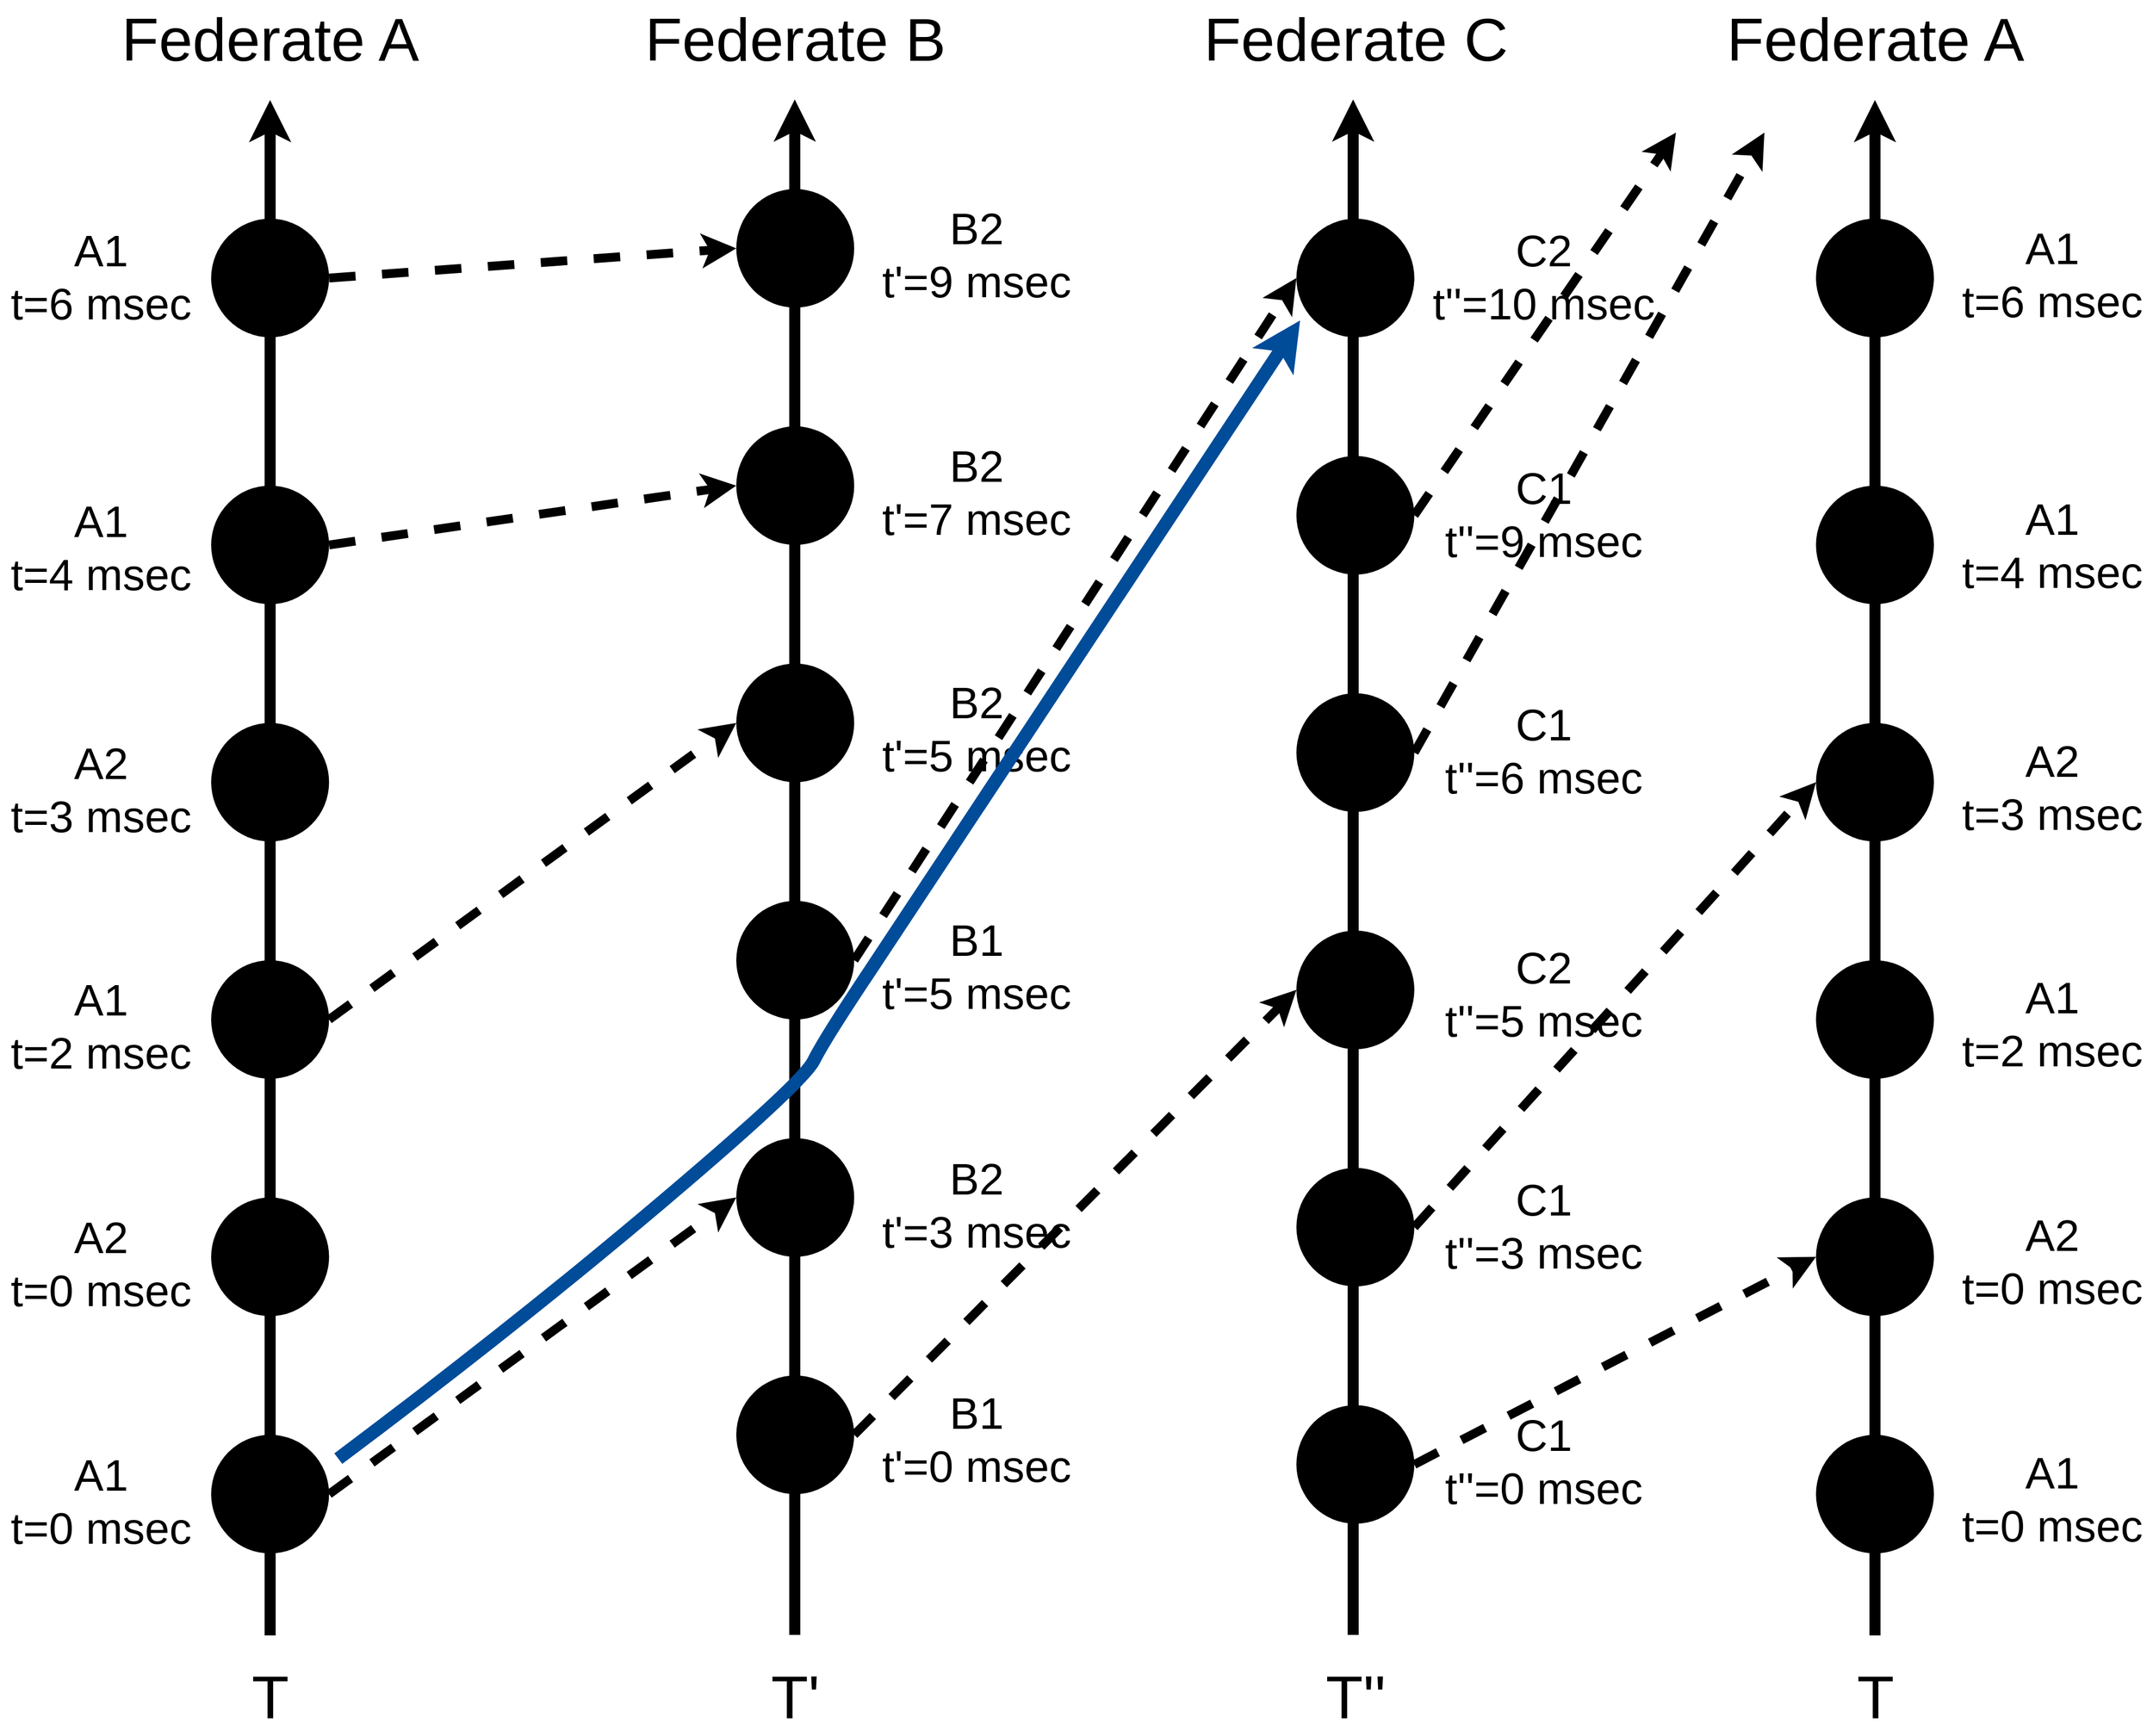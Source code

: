 <mxfile version="14.1.8" type="device"><diagram id="qD_MyJ8SRZW1tn25mIpv" name="Page-1"><mxGraphModel dx="3473" dy="-3133" grid="0" gridSize="10" guides="0" tooltips="1" connect="1" arrows="1" fold="1" page="0" pageScale="1" pageWidth="850" pageHeight="1100" math="0" shadow="0"><root><mxCell id="0"/><mxCell id="1" parent="0"/><mxCell id="9KNmGFtIlW_O9gx8QaVO-1" value="" style="group" vertex="1" connectable="0" parent="1"><mxGeometry x="239.997" y="5600" width="1945.003" height="1569.996" as="geometry"/></mxCell><mxCell id="9KNmGFtIlW_O9gx8QaVO-2" value="" style="shape=ellipse;strokeColor=none;html=1;fillColor=#000000;" vertex="1" parent="9KNmGFtIlW_O9gx8QaVO-1"><mxGeometry x="190.0" y="1298.421" width="106.667" height="107.368" as="geometry"/></mxCell><mxCell id="9KNmGFtIlW_O9gx8QaVO-3" value="" style="shape=ellipse;strokeColor=none;html=1;fillColor=#000000;" vertex="1" parent="9KNmGFtIlW_O9gx8QaVO-1"><mxGeometry x="190.0" y="868.947" width="106.667" height="107.368" as="geometry"/></mxCell><mxCell id="9KNmGFtIlW_O9gx8QaVO-4" value="" style="shape=ellipse;strokeColor=none;html=1;fillColor=#000000;" vertex="1" parent="9KNmGFtIlW_O9gx8QaVO-1"><mxGeometry x="190.0" y="654.211" width="106.667" height="107.368" as="geometry"/></mxCell><mxCell id="9KNmGFtIlW_O9gx8QaVO-5" value="" style="shape=ellipse;strokeColor=none;html=1;fillColor=#000000;" vertex="1" parent="9KNmGFtIlW_O9gx8QaVO-1"><mxGeometry x="665.003" y="1244.737" width="106.667" height="107.368" as="geometry"/></mxCell><mxCell id="9KNmGFtIlW_O9gx8QaVO-6" value="&lt;font style=&quot;font-size: 40px;&quot;&gt;B1&lt;br style=&quot;font-size: 40px;&quot;&gt;t'=0 msec&lt;/font&gt;" style="text;html=1;align=center;verticalAlign=middle;resizable=0;points=[];autosize=1;fontSize=40;" vertex="1" parent="9KNmGFtIlW_O9gx8QaVO-1"><mxGeometry x="787.01" y="1252.107" width="190" height="100" as="geometry"/></mxCell><mxCell id="9KNmGFtIlW_O9gx8QaVO-7" value="" style="shape=ellipse;strokeColor=none;html=1;fillColor=#000000;" vertex="1" parent="9KNmGFtIlW_O9gx8QaVO-1"><mxGeometry x="665.003" y="1030" width="106.667" height="107.368" as="geometry"/></mxCell><mxCell id="9KNmGFtIlW_O9gx8QaVO-8" value="&lt;font style=&quot;font-size: 40px&quot;&gt;B2&lt;br style=&quot;font-size: 40px&quot;&gt;t'=3 msec&lt;/font&gt;" style="text;html=1;align=center;verticalAlign=middle;resizable=0;points=[];autosize=1;fontSize=40;" vertex="1" parent="9KNmGFtIlW_O9gx8QaVO-1"><mxGeometry x="787.01" y="1040" width="190" height="100" as="geometry"/></mxCell><mxCell id="9KNmGFtIlW_O9gx8QaVO-9" value="" style="shape=ellipse;strokeColor=none;html=1;fillColor=#000000;" vertex="1" parent="9KNmGFtIlW_O9gx8QaVO-1"><mxGeometry x="190.0" y="1083.684" width="106.667" height="107.368" as="geometry"/></mxCell><mxCell id="9KNmGFtIlW_O9gx8QaVO-10" value="" style="shape=ellipse;strokeColor=none;html=1;fillColor=#000000;" vertex="1" parent="9KNmGFtIlW_O9gx8QaVO-1"><mxGeometry x="665.003" y="815.263" width="106.667" height="107.368" as="geometry"/></mxCell><mxCell id="9KNmGFtIlW_O9gx8QaVO-11" value="&lt;font style=&quot;font-size: 40px&quot;&gt;B1&lt;br style=&quot;font-size: 40px&quot;&gt;t'=5 msec&lt;/font&gt;" style="text;html=1;align=center;verticalAlign=middle;resizable=0;points=[];autosize=1;fontSize=40;" vertex="1" parent="9KNmGFtIlW_O9gx8QaVO-1"><mxGeometry x="787.007" y="824.213" width="190" height="100" as="geometry"/></mxCell><mxCell id="9KNmGFtIlW_O9gx8QaVO-12" value="" style="shape=ellipse;strokeColor=none;html=1;fillColor=#000000;" vertex="1" parent="9KNmGFtIlW_O9gx8QaVO-1"><mxGeometry x="190.0" y="439.474" width="106.667" height="107.368" as="geometry"/></mxCell><mxCell id="9KNmGFtIlW_O9gx8QaVO-13" value="" style="shape=ellipse;strokeColor=none;html=1;fillColor=#000000;" vertex="1" parent="9KNmGFtIlW_O9gx8QaVO-1"><mxGeometry x="190.0" y="197.895" width="106.667" height="107.368" as="geometry"/></mxCell><mxCell id="9KNmGFtIlW_O9gx8QaVO-14" value="" style="shape=ellipse;strokeColor=none;html=1;fillColor=#000000;" vertex="1" parent="9KNmGFtIlW_O9gx8QaVO-1"><mxGeometry x="665.003" y="600.526" width="106.667" height="107.368" as="geometry"/></mxCell><mxCell id="9KNmGFtIlW_O9gx8QaVO-15" value="&lt;font style=&quot;font-size: 40px&quot;&gt;B2&lt;br style=&quot;font-size: 40px&quot;&gt;t'=5 msec&lt;/font&gt;" style="text;html=1;align=center;verticalAlign=middle;resizable=0;points=[];autosize=1;fontSize=40;" vertex="1" parent="9KNmGFtIlW_O9gx8QaVO-1"><mxGeometry x="787.007" y="609.476" width="190" height="100" as="geometry"/></mxCell><mxCell id="9KNmGFtIlW_O9gx8QaVO-16" value="" style="shape=ellipse;strokeColor=none;html=1;fillColor=#000000;" vertex="1" parent="9KNmGFtIlW_O9gx8QaVO-1"><mxGeometry x="665.003" y="385.789" width="106.667" height="107.368" as="geometry"/></mxCell><mxCell id="9KNmGFtIlW_O9gx8QaVO-17" value="&lt;font style=&quot;font-size: 40px&quot;&gt;B2&lt;br style=&quot;font-size: 40px&quot;&gt;t'=7 msec&lt;/font&gt;" style="text;html=1;align=center;verticalAlign=middle;resizable=0;points=[];autosize=1;fontSize=40;" vertex="1" parent="9KNmGFtIlW_O9gx8QaVO-1"><mxGeometry x="787.007" y="394.739" width="190" height="100" as="geometry"/></mxCell><mxCell id="9KNmGFtIlW_O9gx8QaVO-18" value="" style="shape=ellipse;strokeColor=none;html=1;fillColor=#000000;" vertex="1" parent="9KNmGFtIlW_O9gx8QaVO-1"><mxGeometry x="665.003" y="171.053" width="106.667" height="107.368" as="geometry"/></mxCell><mxCell id="9KNmGFtIlW_O9gx8QaVO-19" value="&lt;font style=&quot;font-size: 40px&quot;&gt;B2&lt;br style=&quot;font-size: 40px&quot;&gt;t'=9 msec&lt;/font&gt;" style="text;html=1;align=center;verticalAlign=middle;resizable=0;points=[];autosize=1;fontSize=40;" vertex="1" parent="9KNmGFtIlW_O9gx8QaVO-1"><mxGeometry x="787.007" y="180.003" width="190" height="100" as="geometry"/></mxCell><mxCell id="9KNmGFtIlW_O9gx8QaVO-20" value="&lt;span style=&quot;font-size: 55px;&quot;&gt;Federate A&lt;/span&gt;" style="text;html=1;align=center;verticalAlign=middle;resizable=0;points=[];autosize=1;fontSize=55;" vertex="1" parent="9KNmGFtIlW_O9gx8QaVO-1"><mxGeometry x="103.33" width="280" height="70" as="geometry"/></mxCell><mxCell id="9KNmGFtIlW_O9gx8QaVO-21" value="&lt;font style=&quot;font-size: 55px&quot;&gt;Federate B&lt;/font&gt;" style="text;html=1;align=center;verticalAlign=middle;resizable=0;points=[];autosize=1;" vertex="1" parent="9KNmGFtIlW_O9gx8QaVO-1"><mxGeometry x="573.333" y="20" width="290" height="30" as="geometry"/></mxCell><mxCell id="9KNmGFtIlW_O9gx8QaVO-22" value="" style="endArrow=classic;html=1;strokeWidth=10;" edge="1" parent="9KNmGFtIlW_O9gx8QaVO-1"><mxGeometry x="-76.667" y="10" width="50" height="50" as="geometry"><mxPoint x="243.333" y="1480" as="sourcePoint"/><mxPoint x="243.333" y="90.526" as="targetPoint"/><Array as="points"/></mxGeometry></mxCell><mxCell id="9KNmGFtIlW_O9gx8QaVO-23" value="&lt;font style=&quot;font-size: 55px&quot;&gt;T&lt;br style=&quot;font-size: 55px&quot;&gt;&lt;/font&gt;" style="text;html=1;align=center;verticalAlign=middle;resizable=0;points=[];autosize=1;fontSize=55;" vertex="1" parent="9KNmGFtIlW_O9gx8QaVO-1"><mxGeometry x="218.333" y="1499.996" width="50" height="70" as="geometry"/></mxCell><mxCell id="9KNmGFtIlW_O9gx8QaVO-24" value="&lt;font style=&quot;font-size: 55px;&quot;&gt;T'&lt;br style=&quot;font-size: 55px;&quot;&gt;&lt;/font&gt;" style="text;html=1;align=center;verticalAlign=middle;resizable=0;points=[];autosize=1;fontSize=55;" vertex="1" parent="9KNmGFtIlW_O9gx8QaVO-1"><mxGeometry x="688.337" y="1499.996" width="60" height="70" as="geometry"/></mxCell><mxCell id="9KNmGFtIlW_O9gx8QaVO-25" value="" style="shape=ellipse;strokeColor=none;html=1;fillColor=#000000;" vertex="1" parent="9KNmGFtIlW_O9gx8QaVO-1"><mxGeometry x="1171.67" y="1271.579" width="106.667" height="107.368" as="geometry"/></mxCell><mxCell id="9KNmGFtIlW_O9gx8QaVO-26" value="&lt;font style=&quot;font-size: 40px;&quot;&gt;C1&lt;br style=&quot;font-size: 40px;&quot;&gt;t''=0 msec&lt;/font&gt;" style="text;html=1;align=center;verticalAlign=middle;resizable=0;points=[];autosize=1;fontSize=40;" vertex="1" parent="9KNmGFtIlW_O9gx8QaVO-1"><mxGeometry x="1300.003" y="1271.579" width="190" height="100" as="geometry"/></mxCell><mxCell id="9KNmGFtIlW_O9gx8QaVO-27" value="" style="shape=ellipse;strokeColor=none;html=1;fillColor=#000000;" vertex="1" parent="9KNmGFtIlW_O9gx8QaVO-1"><mxGeometry x="1171.67" y="842.105" width="106.667" height="107.368" as="geometry"/></mxCell><mxCell id="9KNmGFtIlW_O9gx8QaVO-28" value="" style="shape=ellipse;strokeColor=none;html=1;fillColor=#000000;" vertex="1" parent="9KNmGFtIlW_O9gx8QaVO-1"><mxGeometry x="1171.67" y="627.368" width="106.667" height="107.368" as="geometry"/></mxCell><mxCell id="9KNmGFtIlW_O9gx8QaVO-29" value="&lt;font style=&quot;font-size: 40px&quot;&gt;C1&lt;br style=&quot;font-size: 40px&quot;&gt;t''=6 msec&lt;/font&gt;" style="text;html=1;align=center;verticalAlign=middle;resizable=0;points=[];autosize=1;fontSize=40;" vertex="1" parent="9KNmGFtIlW_O9gx8QaVO-1"><mxGeometry x="1300" y="629.478" width="190" height="100" as="geometry"/></mxCell><mxCell id="9KNmGFtIlW_O9gx8QaVO-30" value="" style="shape=ellipse;strokeColor=none;html=1;fillColor=#000000;" vertex="1" parent="9KNmGFtIlW_O9gx8QaVO-1"><mxGeometry x="1171.67" y="412.632" width="106.667" height="107.368" as="geometry"/></mxCell><mxCell id="9KNmGFtIlW_O9gx8QaVO-31" value="&lt;font style=&quot;font-size: 40px&quot;&gt;C1&lt;br style=&quot;font-size: 40px&quot;&gt;t''=9 msec&lt;/font&gt;" style="text;html=1;align=center;verticalAlign=middle;resizable=0;points=[];autosize=1;fontSize=40;" vertex="1" parent="9KNmGFtIlW_O9gx8QaVO-1"><mxGeometry x="1300" y="414.742" width="190" height="100" as="geometry"/></mxCell><mxCell id="9KNmGFtIlW_O9gx8QaVO-32" value="" style="shape=ellipse;strokeColor=none;html=1;fillColor=#000000;" vertex="1" parent="9KNmGFtIlW_O9gx8QaVO-1"><mxGeometry x="1171.67" y="197.895" width="106.667" height="107.368" as="geometry"/></mxCell><mxCell id="9KNmGFtIlW_O9gx8QaVO-33" value="&lt;font style=&quot;font-size: 40px&quot;&gt;C2&lt;br style=&quot;font-size: 40px&quot;&gt;t''=10 msec&lt;/font&gt;" style="text;html=1;align=center;verticalAlign=middle;resizable=0;points=[];autosize=1;fontSize=40;" vertex="1" parent="9KNmGFtIlW_O9gx8QaVO-1"><mxGeometry x="1285" y="200.005" width="220" height="100" as="geometry"/></mxCell><mxCell id="9KNmGFtIlW_O9gx8QaVO-34" value="&lt;span style=&quot;font-size: 55px;&quot;&gt;Federate C&lt;/span&gt;" style="text;html=1;align=center;verticalAlign=middle;resizable=0;points=[];autosize=1;fontSize=55;" vertex="1" parent="9KNmGFtIlW_O9gx8QaVO-1"><mxGeometry x="1080.007" width="290" height="70" as="geometry"/></mxCell><mxCell id="9KNmGFtIlW_O9gx8QaVO-35" value="&lt;font style=&quot;font-size: 55px;&quot;&gt;T''&lt;br style=&quot;font-size: 55px;&quot;&gt;&lt;/font&gt;" style="text;html=1;align=center;verticalAlign=middle;resizable=0;points=[];autosize=1;fontSize=55;" vertex="1" parent="9KNmGFtIlW_O9gx8QaVO-1"><mxGeometry x="1190.003" y="1499.996" width="70" height="70" as="geometry"/></mxCell><mxCell id="9KNmGFtIlW_O9gx8QaVO-36" value="" style="shape=ellipse;strokeColor=none;html=1;fillColor=#000000;" vertex="1" parent="9KNmGFtIlW_O9gx8QaVO-1"><mxGeometry x="1171.67" y="1056.842" width="106.667" height="107.368" as="geometry"/></mxCell><mxCell id="9KNmGFtIlW_O9gx8QaVO-37" value="&lt;font style=&quot;font-size: 40px&quot;&gt;C1&lt;br style=&quot;font-size: 40px&quot;&gt;t''=3 msec&lt;/font&gt;" style="text;html=1;align=center;verticalAlign=middle;resizable=0;points=[];autosize=1;fontSize=40;" vertex="1" parent="9KNmGFtIlW_O9gx8QaVO-1"><mxGeometry x="1300" y="1058.952" width="190" height="100" as="geometry"/></mxCell><mxCell id="9KNmGFtIlW_O9gx8QaVO-38" value="" style="endArrow=classic;html=1;strokeWidth=10;" edge="1" parent="9KNmGFtIlW_O9gx8QaVO-1"><mxGeometry x="397.913" y="9.47" width="50" height="50" as="geometry"><mxPoint x="717.913" y="1479.47" as="sourcePoint"/><mxPoint x="717.913" y="89.996" as="targetPoint"/><Array as="points"/></mxGeometry></mxCell><mxCell id="9KNmGFtIlW_O9gx8QaVO-39" value="" style="endArrow=classic;html=1;strokeWidth=10;" edge="1" parent="9KNmGFtIlW_O9gx8QaVO-1"><mxGeometry x="903.003" y="9.47" width="50" height="50" as="geometry"><mxPoint x="1223.003" y="1479.47" as="sourcePoint"/><mxPoint x="1223.003" y="89.996" as="targetPoint"/><Array as="points"/></mxGeometry></mxCell><mxCell id="9KNmGFtIlW_O9gx8QaVO-40" value="" style="shape=ellipse;strokeColor=none;html=1;fillColor=#000000;" vertex="1" parent="9KNmGFtIlW_O9gx8QaVO-1"><mxGeometry x="1641.67" y="1298.421" width="106.667" height="107.368" as="geometry"/></mxCell><mxCell id="9KNmGFtIlW_O9gx8QaVO-41" value="" style="shape=ellipse;strokeColor=none;html=1;fillColor=#000000;" vertex="1" parent="9KNmGFtIlW_O9gx8QaVO-1"><mxGeometry x="1641.67" y="868.947" width="106.667" height="107.368" as="geometry"/></mxCell><mxCell id="9KNmGFtIlW_O9gx8QaVO-42" value="" style="shape=ellipse;strokeColor=none;html=1;fillColor=#000000;" vertex="1" parent="9KNmGFtIlW_O9gx8QaVO-1"><mxGeometry x="1641.67" y="654.211" width="106.667" height="107.368" as="geometry"/></mxCell><mxCell id="9KNmGFtIlW_O9gx8QaVO-43" value="" style="shape=ellipse;strokeColor=none;html=1;fillColor=#000000;" vertex="1" parent="9KNmGFtIlW_O9gx8QaVO-1"><mxGeometry x="1641.67" y="1083.684" width="106.667" height="107.368" as="geometry"/></mxCell><mxCell id="9KNmGFtIlW_O9gx8QaVO-44" value="" style="shape=ellipse;strokeColor=none;html=1;fillColor=#000000;" vertex="1" parent="9KNmGFtIlW_O9gx8QaVO-1"><mxGeometry x="1641.67" y="439.474" width="106.667" height="107.368" as="geometry"/></mxCell><mxCell id="9KNmGFtIlW_O9gx8QaVO-45" value="" style="shape=ellipse;strokeColor=none;html=1;fillColor=#000000;" vertex="1" parent="9KNmGFtIlW_O9gx8QaVO-1"><mxGeometry x="1641.67" y="197.895" width="106.667" height="107.368" as="geometry"/></mxCell><mxCell id="9KNmGFtIlW_O9gx8QaVO-46" value="&lt;span style=&quot;font-size: 55px;&quot;&gt;Federate A&lt;/span&gt;" style="text;html=1;align=center;verticalAlign=middle;resizable=0;points=[];autosize=1;fontSize=55;" vertex="1" parent="9KNmGFtIlW_O9gx8QaVO-1"><mxGeometry x="1555.0" width="280" height="70" as="geometry"/></mxCell><mxCell id="9KNmGFtIlW_O9gx8QaVO-47" value="" style="endArrow=classic;html=1;strokeWidth=10;" edge="1" parent="9KNmGFtIlW_O9gx8QaVO-1"><mxGeometry x="1375.003" y="10" width="50" height="50" as="geometry"><mxPoint x="1695.003" y="1480" as="sourcePoint"/><mxPoint x="1695.003" y="90.526" as="targetPoint"/><Array as="points"/></mxGeometry></mxCell><mxCell id="9KNmGFtIlW_O9gx8QaVO-48" value="&lt;font style=&quot;font-size: 55px&quot;&gt;T&lt;br style=&quot;font-size: 55px&quot;&gt;&lt;/font&gt;" style="text;html=1;align=center;verticalAlign=middle;resizable=0;points=[];autosize=1;fontSize=55;" vertex="1" parent="9KNmGFtIlW_O9gx8QaVO-1"><mxGeometry x="1670.003" y="1499.996" width="50" height="70" as="geometry"/></mxCell><mxCell id="9KNmGFtIlW_O9gx8QaVO-49" value="&lt;font style=&quot;font-size: 40px&quot;&gt;A1&lt;br style=&quot;font-size: 40px&quot;&gt;t=0 msec&lt;/font&gt;" style="text;html=1;align=center;verticalAlign=middle;resizable=0;points=[];autosize=1;fontSize=40;" vertex="1" parent="9KNmGFtIlW_O9gx8QaVO-1"><mxGeometry x="1765.003" y="1305.789" width="180" height="100" as="geometry"/></mxCell><mxCell id="9KNmGFtIlW_O9gx8QaVO-50" value="&lt;font style=&quot;font-size: 40px&quot;&gt;A2&lt;br style=&quot;font-size: 40px&quot;&gt;t=3 msec&lt;/font&gt;" style="text;html=1;align=center;verticalAlign=middle;resizable=0;points=[];autosize=1;fontSize=40;" vertex="1" parent="9KNmGFtIlW_O9gx8QaVO-1"><mxGeometry x="1765" y="661.578" width="180" height="100" as="geometry"/></mxCell><mxCell id="9KNmGFtIlW_O9gx8QaVO-51" value="&lt;font style=&quot;font-size: 40px&quot;&gt;A1&lt;br style=&quot;font-size: 40px&quot;&gt;t=4 msec&lt;/font&gt;" style="text;html=1;align=center;verticalAlign=middle;resizable=0;points=[];autosize=1;fontSize=40;" vertex="1" parent="9KNmGFtIlW_O9gx8QaVO-1"><mxGeometry x="1765" y="443.162" width="180" height="100" as="geometry"/></mxCell><mxCell id="9KNmGFtIlW_O9gx8QaVO-52" value="&lt;font style=&quot;font-size: 40px&quot;&gt;A1&lt;br style=&quot;font-size: 40px&quot;&gt;t=6 msec&lt;/font&gt;" style="text;html=1;align=center;verticalAlign=middle;resizable=0;points=[];autosize=1;fontSize=40;" vertex="1" parent="9KNmGFtIlW_O9gx8QaVO-1"><mxGeometry x="1765" y="197.895" width="180" height="100" as="geometry"/></mxCell><mxCell id="9KNmGFtIlW_O9gx8QaVO-53" value="&lt;font style=&quot;font-size: 40px&quot;&gt;A2&lt;br style=&quot;font-size: 40px&quot;&gt;t=0 msec&lt;/font&gt;" style="text;html=1;align=center;verticalAlign=middle;resizable=0;points=[];autosize=1;fontSize=40;" vertex="1" parent="9KNmGFtIlW_O9gx8QaVO-1"><mxGeometry x="1765" y="1091.052" width="180" height="100" as="geometry"/></mxCell><mxCell id="9KNmGFtIlW_O9gx8QaVO-54" value="&lt;font style=&quot;font-size: 40px&quot;&gt;A1&lt;br style=&quot;font-size: 40px&quot;&gt;t=2 msec&lt;/font&gt;" style="text;html=1;align=center;verticalAlign=middle;resizable=0;points=[];autosize=1;fontSize=40;" vertex="1" parent="9KNmGFtIlW_O9gx8QaVO-1"><mxGeometry x="1765" y="876.312" width="180" height="100" as="geometry"/></mxCell><mxCell id="9KNmGFtIlW_O9gx8QaVO-55" value="&lt;font style=&quot;font-size: 40px&quot;&gt;C2&lt;br style=&quot;font-size: 40px&quot;&gt;t''=5 msec&lt;/font&gt;" style="text;html=1;align=center;verticalAlign=middle;resizable=0;points=[];autosize=1;fontSize=40;" vertex="1" parent="9KNmGFtIlW_O9gx8QaVO-1"><mxGeometry x="1300" y="849.472" width="190" height="100" as="geometry"/></mxCell><mxCell id="9KNmGFtIlW_O9gx8QaVO-56" value="" style="endArrow=classic;html=1;dashed=1;strokeWidth=8;fontSize=40;exitX=1;exitY=0.5;exitDx=0;exitDy=0;entryX=0;entryY=0.5;entryDx=0;entryDy=0;" edge="1" parent="9KNmGFtIlW_O9gx8QaVO-1" source="9KNmGFtIlW_O9gx8QaVO-2" target="9KNmGFtIlW_O9gx8QaVO-7"><mxGeometry width="50" height="50" relative="1" as="geometry"><mxPoint x="475.003" y="1334.58" as="sourcePoint"/><mxPoint x="475.003" y="661.58" as="targetPoint"/></mxGeometry></mxCell><mxCell id="9KNmGFtIlW_O9gx8QaVO-57" value="" style="endArrow=classic;html=1;dashed=1;strokeWidth=8;fontSize=40;exitX=1;exitY=0.5;exitDx=0;exitDy=0;entryX=0;entryY=0.5;entryDx=0;entryDy=0;" edge="1" parent="9KNmGFtIlW_O9gx8QaVO-1" source="9KNmGFtIlW_O9gx8QaVO-10" target="9KNmGFtIlW_O9gx8QaVO-32"><mxGeometry width="50" height="50" relative="1" as="geometry"><mxPoint x="1015.003" y="1085.63" as="sourcePoint"/><mxPoint x="1015.003" y="412.63" as="targetPoint"/></mxGeometry></mxCell><mxCell id="9KNmGFtIlW_O9gx8QaVO-58" value="" style="endArrow=classic;html=1;dashed=1;strokeWidth=8;fontSize=40;exitX=1;exitY=0.5;exitDx=0;exitDy=0;entryX=0;entryY=0.5;entryDx=0;entryDy=0;" edge="1" parent="9KNmGFtIlW_O9gx8QaVO-1" source="9KNmGFtIlW_O9gx8QaVO-3" target="9KNmGFtIlW_O9gx8QaVO-14"><mxGeometry width="50" height="50" relative="1" as="geometry"><mxPoint x="535.003" y="953" as="sourcePoint"/><mxPoint x="535.003" y="280" as="targetPoint"/></mxGeometry></mxCell><mxCell id="9KNmGFtIlW_O9gx8QaVO-59" value="" style="endArrow=classic;html=1;dashed=1;strokeWidth=8;fontSize=40;exitX=1;exitY=0.5;exitDx=0;exitDy=0;entryX=0;entryY=0.5;entryDx=0;entryDy=0;" edge="1" parent="9KNmGFtIlW_O9gx8QaVO-1" source="9KNmGFtIlW_O9gx8QaVO-12" target="9KNmGFtIlW_O9gx8QaVO-16"><mxGeometry width="50" height="50" relative="1" as="geometry"><mxPoint x="315.007" y="573.685" as="sourcePoint"/><mxPoint x="683.343" y="305.264" as="targetPoint"/></mxGeometry></mxCell><mxCell id="9KNmGFtIlW_O9gx8QaVO-60" value="" style="endArrow=classic;html=1;dashed=1;strokeWidth=8;fontSize=40;exitX=1;exitY=0.5;exitDx=0;exitDy=0;entryX=0;entryY=0.5;entryDx=0;entryDy=0;" edge="1" parent="9KNmGFtIlW_O9gx8QaVO-1" source="9KNmGFtIlW_O9gx8QaVO-5" target="9KNmGFtIlW_O9gx8QaVO-27"><mxGeometry width="50" height="50" relative="1" as="geometry"><mxPoint x="1038.003" y="1402.11" as="sourcePoint"/><mxPoint x="1038.003" y="729.11" as="targetPoint"/></mxGeometry></mxCell><mxCell id="9KNmGFtIlW_O9gx8QaVO-61" value="" style="endArrow=classic;html=1;dashed=1;strokeWidth=8;fontSize=40;exitX=1;exitY=0.5;exitDx=0;exitDy=0;entryX=0;entryY=0.5;entryDx=0;entryDy=0;" edge="1" parent="9KNmGFtIlW_O9gx8QaVO-1" source="9KNmGFtIlW_O9gx8QaVO-25" target="9KNmGFtIlW_O9gx8QaVO-43"><mxGeometry width="50" height="50" relative="1" as="geometry"><mxPoint x="1515.003" y="1488.26" as="sourcePoint"/><mxPoint x="1515.003" y="815.26" as="targetPoint"/></mxGeometry></mxCell><mxCell id="9KNmGFtIlW_O9gx8QaVO-62" value="" style="endArrow=classic;html=1;dashed=1;strokeWidth=8;fontSize=40;exitX=1;exitY=0.5;exitDx=0;exitDy=0;entryX=0;entryY=0.5;entryDx=0;entryDy=0;" edge="1" parent="9KNmGFtIlW_O9gx8QaVO-1" source="9KNmGFtIlW_O9gx8QaVO-36" target="9KNmGFtIlW_O9gx8QaVO-42"><mxGeometry width="50" height="50" relative="1" as="geometry"><mxPoint x="1535.003" y="1067.74" as="sourcePoint"/><mxPoint x="1535.003" y="394.74" as="targetPoint"/></mxGeometry></mxCell><mxCell id="9KNmGFtIlW_O9gx8QaVO-63" value="&lt;font style=&quot;font-size: 40px&quot;&gt;A1&lt;br style=&quot;font-size: 40px&quot;&gt;t=0 msec&lt;/font&gt;" style="text;html=1;align=center;verticalAlign=middle;resizable=0;points=[];autosize=1;fontSize=40;" vertex="1" parent="9KNmGFtIlW_O9gx8QaVO-1"><mxGeometry x="0.003" y="1307.899" width="180" height="100" as="geometry"/></mxCell><mxCell id="9KNmGFtIlW_O9gx8QaVO-64" value="&lt;font style=&quot;font-size: 40px&quot;&gt;A2&lt;br style=&quot;font-size: 40px&quot;&gt;t=3 msec&lt;/font&gt;" style="text;html=1;align=center;verticalAlign=middle;resizable=0;points=[];autosize=1;fontSize=40;" vertex="1" parent="9KNmGFtIlW_O9gx8QaVO-1"><mxGeometry y="663.688" width="180" height="100" as="geometry"/></mxCell><mxCell id="9KNmGFtIlW_O9gx8QaVO-65" value="&lt;font style=&quot;font-size: 40px&quot;&gt;A1&lt;br style=&quot;font-size: 40px&quot;&gt;t=4 msec&lt;/font&gt;" style="text;html=1;align=center;verticalAlign=middle;resizable=0;points=[];autosize=1;fontSize=40;" vertex="1" parent="9KNmGFtIlW_O9gx8QaVO-1"><mxGeometry y="445.272" width="180" height="100" as="geometry"/></mxCell><mxCell id="9KNmGFtIlW_O9gx8QaVO-66" value="&lt;font style=&quot;font-size: 40px&quot;&gt;A1&lt;br style=&quot;font-size: 40px&quot;&gt;t=6 msec&lt;/font&gt;" style="text;html=1;align=center;verticalAlign=middle;resizable=0;points=[];autosize=1;fontSize=40;" vertex="1" parent="9KNmGFtIlW_O9gx8QaVO-1"><mxGeometry y="200.005" width="180" height="100" as="geometry"/></mxCell><mxCell id="9KNmGFtIlW_O9gx8QaVO-67" value="&lt;font style=&quot;font-size: 40px&quot;&gt;A2&lt;br style=&quot;font-size: 40px&quot;&gt;t=0 msec&lt;/font&gt;" style="text;html=1;align=center;verticalAlign=middle;resizable=0;points=[];autosize=1;fontSize=40;" vertex="1" parent="9KNmGFtIlW_O9gx8QaVO-1"><mxGeometry y="1093.162" width="180" height="100" as="geometry"/></mxCell><mxCell id="9KNmGFtIlW_O9gx8QaVO-68" value="&lt;font style=&quot;font-size: 40px&quot;&gt;A1&lt;br style=&quot;font-size: 40px&quot;&gt;t=2 msec&lt;/font&gt;" style="text;html=1;align=center;verticalAlign=middle;resizable=0;points=[];autosize=1;fontSize=40;" vertex="1" parent="9KNmGFtIlW_O9gx8QaVO-1"><mxGeometry y="878.422" width="180" height="100" as="geometry"/></mxCell><mxCell id="9KNmGFtIlW_O9gx8QaVO-69" value="" style="endArrow=classic;html=1;dashed=1;strokeWidth=8;fontSize=40;exitX=1;exitY=0.5;exitDx=0;exitDy=0;entryX=0;entryY=0.5;entryDx=0;entryDy=0;" edge="1" parent="9KNmGFtIlW_O9gx8QaVO-1" source="9KNmGFtIlW_O9gx8QaVO-13" target="9KNmGFtIlW_O9gx8QaVO-18"><mxGeometry width="50" height="50" relative="1" as="geometry"><mxPoint x="505.003" y="213" as="sourcePoint"/><mxPoint x="445.003" y="120" as="targetPoint"/></mxGeometry></mxCell><mxCell id="9KNmGFtIlW_O9gx8QaVO-70" value="" style="endArrow=classic;html=1;dashed=1;strokeWidth=8;fontSize=40;exitX=1;exitY=0.5;exitDx=0;exitDy=0;" edge="1" parent="9KNmGFtIlW_O9gx8QaVO-1" source="9KNmGFtIlW_O9gx8QaVO-30"><mxGeometry width="50" height="50" relative="1" as="geometry"><mxPoint x="1341.667" y="401.579" as="sourcePoint"/><mxPoint x="1515.003" y="120" as="targetPoint"/></mxGeometry></mxCell><mxCell id="9KNmGFtIlW_O9gx8QaVO-71" value="" style="endArrow=classic;html=1;dashed=1;strokeWidth=8;fontSize=40;exitX=1;exitY=0.5;exitDx=0;exitDy=0;" edge="1" parent="9KNmGFtIlW_O9gx8QaVO-1" source="9KNmGFtIlW_O9gx8QaVO-28"><mxGeometry width="50" height="50" relative="1" as="geometry"><mxPoint x="1345.007" y="663.686" as="sourcePoint"/><mxPoint x="1595.003" y="120" as="targetPoint"/></mxGeometry></mxCell><mxCell id="9KNmGFtIlW_O9gx8QaVO-72" value="" style="curved=1;endArrow=classic;html=1;fillColor=#dae8fc;strokeWidth=12;strokeColor=#004C99;" edge="1" parent="9KNmGFtIlW_O9gx8QaVO-1"><mxGeometry width="50" height="50" relative="1" as="geometry"><mxPoint x="305.003" y="1320" as="sourcePoint"/><mxPoint x="1175.003" y="290" as="targetPoint"/><Array as="points"><mxPoint x="465.003" y="1200"/><mxPoint x="725.003" y="980"/><mxPoint x="745.003" y="940"/><mxPoint x="825.003" y="820"/></Array></mxGeometry></mxCell></root></mxGraphModel></diagram></mxfile>